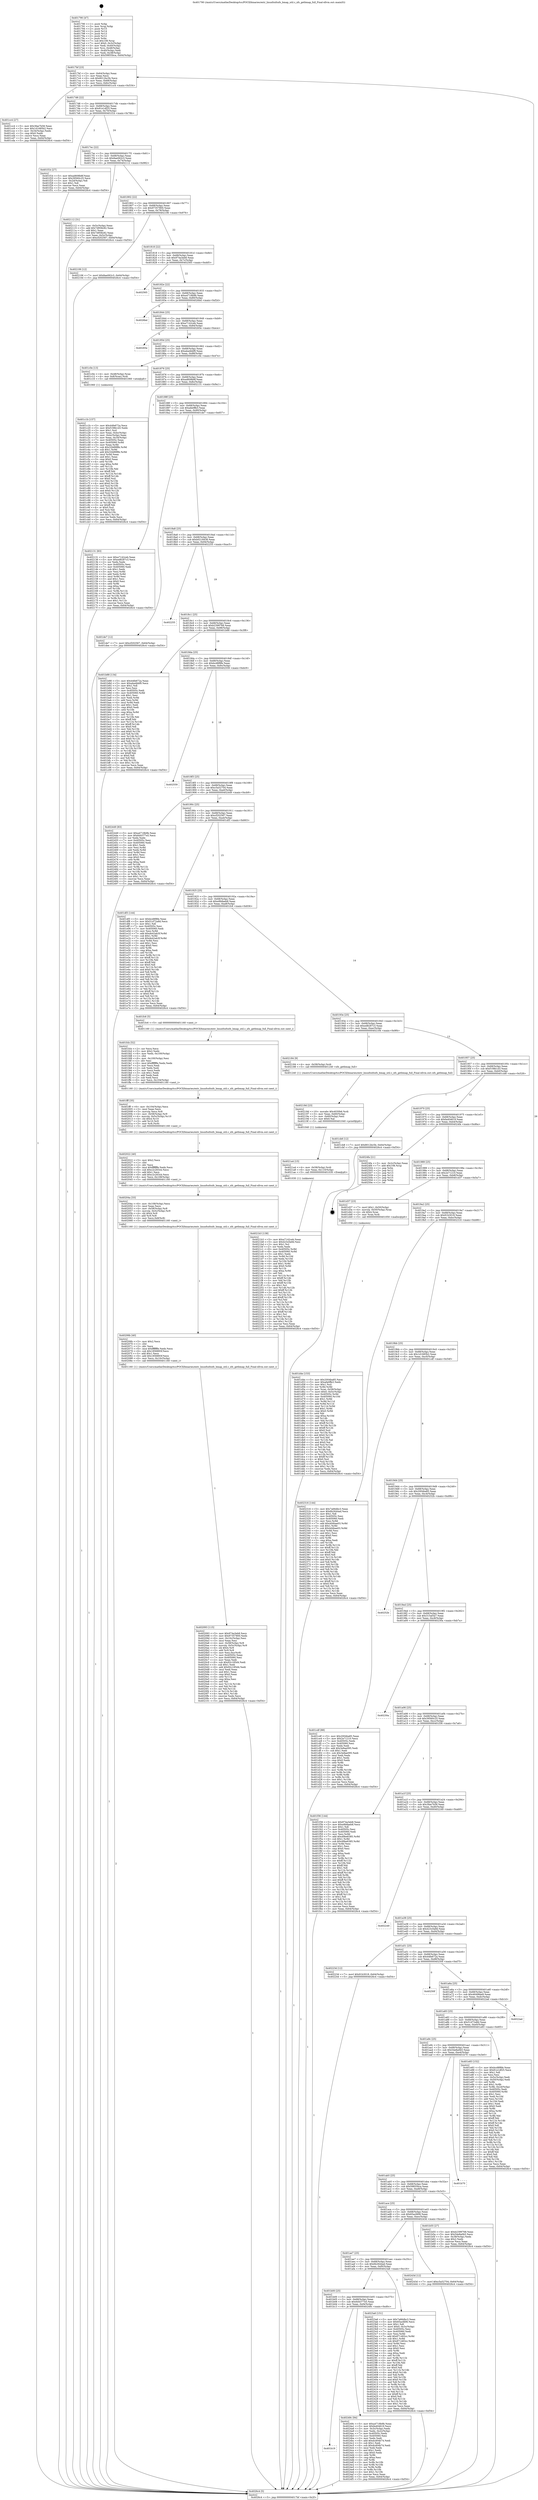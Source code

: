 digraph "0x401790" {
  label = "0x401790 (/mnt/c/Users/mathe/Desktop/tcc/POCII/binaries/extr_linuxfsxfsxfs_bmap_util.c_xfs_getbmap_full_Final-ollvm.out::main(0))"
  labelloc = "t"
  node[shape=record]

  Entry [label="",width=0.3,height=0.3,shape=circle,fillcolor=black,style=filled]
  "0x4017bf" [label="{
     0x4017bf [23]\l
     | [instrs]\l
     &nbsp;&nbsp;0x4017bf \<+3\>: mov -0x64(%rbp),%eax\l
     &nbsp;&nbsp;0x4017c2 \<+2\>: mov %eax,%ecx\l
     &nbsp;&nbsp;0x4017c4 \<+6\>: sub $0x8012bc5b,%ecx\l
     &nbsp;&nbsp;0x4017ca \<+3\>: mov %eax,-0x68(%rbp)\l
     &nbsp;&nbsp;0x4017cd \<+3\>: mov %ecx,-0x6c(%rbp)\l
     &nbsp;&nbsp;0x4017d0 \<+6\>: je 0000000000401cc4 \<main+0x534\>\l
  }"]
  "0x401cc4" [label="{
     0x401cc4 [27]\l
     | [instrs]\l
     &nbsp;&nbsp;0x401cc4 \<+5\>: mov $0x3fae7b58,%eax\l
     &nbsp;&nbsp;0x401cc9 \<+5\>: mov $0x1d1685b2,%ecx\l
     &nbsp;&nbsp;0x401cce \<+3\>: mov -0x34(%rbp),%edx\l
     &nbsp;&nbsp;0x401cd1 \<+3\>: cmp $0x0,%edx\l
     &nbsp;&nbsp;0x401cd4 \<+3\>: cmove %ecx,%eax\l
     &nbsp;&nbsp;0x401cd7 \<+3\>: mov %eax,-0x64(%rbp)\l
     &nbsp;&nbsp;0x401cda \<+5\>: jmp 00000000004026c4 \<main+0xf34\>\l
  }"]
  "0x4017d6" [label="{
     0x4017d6 [22]\l
     | [instrs]\l
     &nbsp;&nbsp;0x4017d6 \<+5\>: jmp 00000000004017db \<main+0x4b\>\l
     &nbsp;&nbsp;0x4017db \<+3\>: mov -0x68(%rbp),%eax\l
     &nbsp;&nbsp;0x4017de \<+5\>: sub $0x81e1df25,%eax\l
     &nbsp;&nbsp;0x4017e3 \<+3\>: mov %eax,-0x70(%rbp)\l
     &nbsp;&nbsp;0x4017e6 \<+6\>: je 0000000000401f1b \<main+0x78b\>\l
  }"]
  Exit [label="",width=0.3,height=0.3,shape=circle,fillcolor=black,style=filled,peripheries=2]
  "0x401f1b" [label="{
     0x401f1b [27]\l
     | [instrs]\l
     &nbsp;&nbsp;0x401f1b \<+5\>: mov $0xad608b8f,%eax\l
     &nbsp;&nbsp;0x401f20 \<+5\>: mov $0x39560c25,%ecx\l
     &nbsp;&nbsp;0x401f25 \<+3\>: mov -0x2d(%rbp),%dl\l
     &nbsp;&nbsp;0x401f28 \<+3\>: test $0x1,%dl\l
     &nbsp;&nbsp;0x401f2b \<+3\>: cmovne %ecx,%eax\l
     &nbsp;&nbsp;0x401f2e \<+3\>: mov %eax,-0x64(%rbp)\l
     &nbsp;&nbsp;0x401f31 \<+5\>: jmp 00000000004026c4 \<main+0xf34\>\l
  }"]
  "0x4017ec" [label="{
     0x4017ec [22]\l
     | [instrs]\l
     &nbsp;&nbsp;0x4017ec \<+5\>: jmp 00000000004017f1 \<main+0x61\>\l
     &nbsp;&nbsp;0x4017f1 \<+3\>: mov -0x68(%rbp),%eax\l
     &nbsp;&nbsp;0x4017f4 \<+5\>: sub $0x8ae062c3,%eax\l
     &nbsp;&nbsp;0x4017f9 \<+3\>: mov %eax,-0x74(%rbp)\l
     &nbsp;&nbsp;0x4017fc \<+6\>: je 0000000000402112 \<main+0x982\>\l
  }"]
  "0x401b19" [label="{
     0x401b19\l
  }", style=dashed]
  "0x402112" [label="{
     0x402112 [31]\l
     | [instrs]\l
     &nbsp;&nbsp;0x402112 \<+3\>: mov -0x5c(%rbp),%eax\l
     &nbsp;&nbsp;0x402115 \<+5\>: add $0x7d958c82,%eax\l
     &nbsp;&nbsp;0x40211a \<+3\>: add $0x1,%eax\l
     &nbsp;&nbsp;0x40211d \<+5\>: sub $0x7d958c82,%eax\l
     &nbsp;&nbsp;0x402122 \<+3\>: mov %eax,-0x5c(%rbp)\l
     &nbsp;&nbsp;0x402125 \<+7\>: movl $0xcf202567,-0x64(%rbp)\l
     &nbsp;&nbsp;0x40212c \<+5\>: jmp 00000000004026c4 \<main+0xf34\>\l
  }"]
  "0x401802" [label="{
     0x401802 [22]\l
     | [instrs]\l
     &nbsp;&nbsp;0x401802 \<+5\>: jmp 0000000000401807 \<main+0x77\>\l
     &nbsp;&nbsp;0x401807 \<+3\>: mov -0x68(%rbp),%eax\l
     &nbsp;&nbsp;0x40180a \<+5\>: sub $0x97357800,%eax\l
     &nbsp;&nbsp;0x40180f \<+3\>: mov %eax,-0x78(%rbp)\l
     &nbsp;&nbsp;0x401812 \<+6\>: je 0000000000402106 \<main+0x976\>\l
  }"]
  "0x40249c" [label="{
     0x40249c [94]\l
     | [instrs]\l
     &nbsp;&nbsp;0x40249c \<+5\>: mov $0xa4718b9b,%eax\l
     &nbsp;&nbsp;0x4024a1 \<+5\>: mov $0xfa404619,%ecx\l
     &nbsp;&nbsp;0x4024a6 \<+3\>: mov -0x3c(%rbp),%edx\l
     &nbsp;&nbsp;0x4024a9 \<+3\>: mov %edx,-0x2c(%rbp)\l
     &nbsp;&nbsp;0x4024ac \<+7\>: mov 0x40505c,%edx\l
     &nbsp;&nbsp;0x4024b3 \<+7\>: mov 0x405060,%esi\l
     &nbsp;&nbsp;0x4024ba \<+2\>: mov %edx,%edi\l
     &nbsp;&nbsp;0x4024bc \<+6\>: add $0xdcd04b74,%edi\l
     &nbsp;&nbsp;0x4024c2 \<+3\>: sub $0x1,%edi\l
     &nbsp;&nbsp;0x4024c5 \<+6\>: sub $0xdcd04b74,%edi\l
     &nbsp;&nbsp;0x4024cb \<+3\>: imul %edi,%edx\l
     &nbsp;&nbsp;0x4024ce \<+3\>: and $0x1,%edx\l
     &nbsp;&nbsp;0x4024d1 \<+3\>: cmp $0x0,%edx\l
     &nbsp;&nbsp;0x4024d4 \<+4\>: sete %r8b\l
     &nbsp;&nbsp;0x4024d8 \<+3\>: cmp $0xa,%esi\l
     &nbsp;&nbsp;0x4024db \<+4\>: setl %r9b\l
     &nbsp;&nbsp;0x4024df \<+3\>: mov %r8b,%r10b\l
     &nbsp;&nbsp;0x4024e2 \<+3\>: and %r9b,%r10b\l
     &nbsp;&nbsp;0x4024e5 \<+3\>: xor %r9b,%r8b\l
     &nbsp;&nbsp;0x4024e8 \<+3\>: or %r8b,%r10b\l
     &nbsp;&nbsp;0x4024eb \<+4\>: test $0x1,%r10b\l
     &nbsp;&nbsp;0x4024ef \<+3\>: cmovne %ecx,%eax\l
     &nbsp;&nbsp;0x4024f2 \<+3\>: mov %eax,-0x64(%rbp)\l
     &nbsp;&nbsp;0x4024f5 \<+5\>: jmp 00000000004026c4 \<main+0xf34\>\l
  }"]
  "0x402106" [label="{
     0x402106 [12]\l
     | [instrs]\l
     &nbsp;&nbsp;0x402106 \<+7\>: movl $0x8ae062c3,-0x64(%rbp)\l
     &nbsp;&nbsp;0x40210d \<+5\>: jmp 00000000004026c4 \<main+0xf34\>\l
  }"]
  "0x401818" [label="{
     0x401818 [22]\l
     | [instrs]\l
     &nbsp;&nbsp;0x401818 \<+5\>: jmp 000000000040181d \<main+0x8d\>\l
     &nbsp;&nbsp;0x40181d \<+3\>: mov -0x68(%rbp),%eax\l
     &nbsp;&nbsp;0x401820 \<+5\>: sub $0x974a3eb8,%eax\l
     &nbsp;&nbsp;0x401825 \<+3\>: mov %eax,-0x7c(%rbp)\l
     &nbsp;&nbsp;0x401828 \<+6\>: je 0000000000402565 \<main+0xdd5\>\l
  }"]
  "0x401b00" [label="{
     0x401b00 [25]\l
     | [instrs]\l
     &nbsp;&nbsp;0x401b00 \<+5\>: jmp 0000000000401b05 \<main+0x375\>\l
     &nbsp;&nbsp;0x401b05 \<+3\>: mov -0x68(%rbp),%eax\l
     &nbsp;&nbsp;0x401b08 \<+5\>: sub $0x6d4377e5,%eax\l
     &nbsp;&nbsp;0x401b0d \<+6\>: mov %eax,-0xf4(%rbp)\l
     &nbsp;&nbsp;0x401b13 \<+6\>: je 000000000040249c \<main+0xd0c\>\l
  }"]
  "0x402565" [label="{
     0x402565\l
  }", style=dashed]
  "0x40182e" [label="{
     0x40182e [22]\l
     | [instrs]\l
     &nbsp;&nbsp;0x40182e \<+5\>: jmp 0000000000401833 \<main+0xa3\>\l
     &nbsp;&nbsp;0x401833 \<+3\>: mov -0x68(%rbp),%eax\l
     &nbsp;&nbsp;0x401836 \<+5\>: sub $0xa4718b9b,%eax\l
     &nbsp;&nbsp;0x40183b \<+3\>: mov %eax,-0x80(%rbp)\l
     &nbsp;&nbsp;0x40183e \<+6\>: je 00000000004026bd \<main+0xf2d\>\l
  }"]
  "0x4023a6" [label="{
     0x4023a6 [151]\l
     | [instrs]\l
     &nbsp;&nbsp;0x4023a6 \<+5\>: mov $0x7a66dbc3,%eax\l
     &nbsp;&nbsp;0x4023ab \<+5\>: mov $0x65acfd06,%ecx\l
     &nbsp;&nbsp;0x4023b0 \<+2\>: mov $0x1,%dl\l
     &nbsp;&nbsp;0x4023b2 \<+7\>: movl $0x0,-0x3c(%rbp)\l
     &nbsp;&nbsp;0x4023b9 \<+7\>: mov 0x40505c,%esi\l
     &nbsp;&nbsp;0x4023c0 \<+7\>: mov 0x405060,%edi\l
     &nbsp;&nbsp;0x4023c7 \<+3\>: mov %esi,%r8d\l
     &nbsp;&nbsp;0x4023ca \<+7\>: add $0x871483cc,%r8d\l
     &nbsp;&nbsp;0x4023d1 \<+4\>: sub $0x1,%r8d\l
     &nbsp;&nbsp;0x4023d5 \<+7\>: sub $0x871483cc,%r8d\l
     &nbsp;&nbsp;0x4023dc \<+4\>: imul %r8d,%esi\l
     &nbsp;&nbsp;0x4023e0 \<+3\>: and $0x1,%esi\l
     &nbsp;&nbsp;0x4023e3 \<+3\>: cmp $0x0,%esi\l
     &nbsp;&nbsp;0x4023e6 \<+4\>: sete %r9b\l
     &nbsp;&nbsp;0x4023ea \<+3\>: cmp $0xa,%edi\l
     &nbsp;&nbsp;0x4023ed \<+4\>: setl %r10b\l
     &nbsp;&nbsp;0x4023f1 \<+3\>: mov %r9b,%r11b\l
     &nbsp;&nbsp;0x4023f4 \<+4\>: xor $0xff,%r11b\l
     &nbsp;&nbsp;0x4023f8 \<+3\>: mov %r10b,%bl\l
     &nbsp;&nbsp;0x4023fb \<+3\>: xor $0xff,%bl\l
     &nbsp;&nbsp;0x4023fe \<+3\>: xor $0x0,%dl\l
     &nbsp;&nbsp;0x402401 \<+3\>: mov %r11b,%r14b\l
     &nbsp;&nbsp;0x402404 \<+4\>: and $0x0,%r14b\l
     &nbsp;&nbsp;0x402408 \<+3\>: and %dl,%r9b\l
     &nbsp;&nbsp;0x40240b \<+3\>: mov %bl,%r15b\l
     &nbsp;&nbsp;0x40240e \<+4\>: and $0x0,%r15b\l
     &nbsp;&nbsp;0x402412 \<+3\>: and %dl,%r10b\l
     &nbsp;&nbsp;0x402415 \<+3\>: or %r9b,%r14b\l
     &nbsp;&nbsp;0x402418 \<+3\>: or %r10b,%r15b\l
     &nbsp;&nbsp;0x40241b \<+3\>: xor %r15b,%r14b\l
     &nbsp;&nbsp;0x40241e \<+3\>: or %bl,%r11b\l
     &nbsp;&nbsp;0x402421 \<+4\>: xor $0xff,%r11b\l
     &nbsp;&nbsp;0x402425 \<+3\>: or $0x0,%dl\l
     &nbsp;&nbsp;0x402428 \<+3\>: and %dl,%r11b\l
     &nbsp;&nbsp;0x40242b \<+3\>: or %r11b,%r14b\l
     &nbsp;&nbsp;0x40242e \<+4\>: test $0x1,%r14b\l
     &nbsp;&nbsp;0x402432 \<+3\>: cmovne %ecx,%eax\l
     &nbsp;&nbsp;0x402435 \<+3\>: mov %eax,-0x64(%rbp)\l
     &nbsp;&nbsp;0x402438 \<+5\>: jmp 00000000004026c4 \<main+0xf34\>\l
  }"]
  "0x4026bd" [label="{
     0x4026bd\l
  }", style=dashed]
  "0x401844" [label="{
     0x401844 [25]\l
     | [instrs]\l
     &nbsp;&nbsp;0x401844 \<+5\>: jmp 0000000000401849 \<main+0xb9\>\l
     &nbsp;&nbsp;0x401849 \<+3\>: mov -0x68(%rbp),%eax\l
     &nbsp;&nbsp;0x40184c \<+5\>: sub $0xa7142ceb,%eax\l
     &nbsp;&nbsp;0x401851 \<+6\>: mov %eax,-0x84(%rbp)\l
     &nbsp;&nbsp;0x401857 \<+6\>: je 000000000040265e \<main+0xece\>\l
  }"]
  "0x401ae7" [label="{
     0x401ae7 [25]\l
     | [instrs]\l
     &nbsp;&nbsp;0x401ae7 \<+5\>: jmp 0000000000401aec \<main+0x35c\>\l
     &nbsp;&nbsp;0x401aec \<+3\>: mov -0x68(%rbp),%eax\l
     &nbsp;&nbsp;0x401aef \<+5\>: sub $0x6b2644ad,%eax\l
     &nbsp;&nbsp;0x401af4 \<+6\>: mov %eax,-0xf0(%rbp)\l
     &nbsp;&nbsp;0x401afa \<+6\>: je 00000000004023a6 \<main+0xc16\>\l
  }"]
  "0x40265e" [label="{
     0x40265e\l
  }", style=dashed]
  "0x40185d" [label="{
     0x40185d [25]\l
     | [instrs]\l
     &nbsp;&nbsp;0x40185d \<+5\>: jmp 0000000000401862 \<main+0xd2\>\l
     &nbsp;&nbsp;0x401862 \<+3\>: mov -0x68(%rbp),%eax\l
     &nbsp;&nbsp;0x401865 \<+5\>: sub $0xaba4bbf9,%eax\l
     &nbsp;&nbsp;0x40186a \<+6\>: mov %eax,-0x88(%rbp)\l
     &nbsp;&nbsp;0x401870 \<+6\>: je 0000000000401c0e \<main+0x47e\>\l
  }"]
  "0x40243d" [label="{
     0x40243d [12]\l
     | [instrs]\l
     &nbsp;&nbsp;0x40243d \<+7\>: movl $0xc5a52704,-0x64(%rbp)\l
     &nbsp;&nbsp;0x402444 \<+5\>: jmp 00000000004026c4 \<main+0xf34\>\l
  }"]
  "0x401c0e" [label="{
     0x401c0e [13]\l
     | [instrs]\l
     &nbsp;&nbsp;0x401c0e \<+4\>: mov -0x48(%rbp),%rax\l
     &nbsp;&nbsp;0x401c12 \<+4\>: mov 0x8(%rax),%rdi\l
     &nbsp;&nbsp;0x401c16 \<+5\>: call 0000000000401060 \<atoi@plt\>\l
     | [calls]\l
     &nbsp;&nbsp;0x401060 \{1\} (unknown)\l
  }"]
  "0x401876" [label="{
     0x401876 [25]\l
     | [instrs]\l
     &nbsp;&nbsp;0x401876 \<+5\>: jmp 000000000040187b \<main+0xeb\>\l
     &nbsp;&nbsp;0x40187b \<+3\>: mov -0x68(%rbp),%eax\l
     &nbsp;&nbsp;0x40187e \<+5\>: sub $0xad608b8f,%eax\l
     &nbsp;&nbsp;0x401883 \<+6\>: mov %eax,-0x8c(%rbp)\l
     &nbsp;&nbsp;0x401889 \<+6\>: je 0000000000402131 \<main+0x9a1\>\l
  }"]
  "0x4021b3" [label="{
     0x4021b3 [138]\l
     | [instrs]\l
     &nbsp;&nbsp;0x4021b3 \<+5\>: mov $0xa7142ceb,%eax\l
     &nbsp;&nbsp;0x4021b8 \<+5\>: mov $0x423c0a9d,%esi\l
     &nbsp;&nbsp;0x4021bd \<+2\>: mov $0x1,%cl\l
     &nbsp;&nbsp;0x4021bf \<+2\>: xor %edx,%edx\l
     &nbsp;&nbsp;0x4021c1 \<+8\>: mov 0x40505c,%r8d\l
     &nbsp;&nbsp;0x4021c9 \<+8\>: mov 0x405060,%r9d\l
     &nbsp;&nbsp;0x4021d1 \<+3\>: sub $0x1,%edx\l
     &nbsp;&nbsp;0x4021d4 \<+3\>: mov %r8d,%r10d\l
     &nbsp;&nbsp;0x4021d7 \<+3\>: add %edx,%r10d\l
     &nbsp;&nbsp;0x4021da \<+4\>: imul %r10d,%r8d\l
     &nbsp;&nbsp;0x4021de \<+4\>: and $0x1,%r8d\l
     &nbsp;&nbsp;0x4021e2 \<+4\>: cmp $0x0,%r8d\l
     &nbsp;&nbsp;0x4021e6 \<+4\>: sete %r11b\l
     &nbsp;&nbsp;0x4021ea \<+4\>: cmp $0xa,%r9d\l
     &nbsp;&nbsp;0x4021ee \<+3\>: setl %bl\l
     &nbsp;&nbsp;0x4021f1 \<+3\>: mov %r11b,%r14b\l
     &nbsp;&nbsp;0x4021f4 \<+4\>: xor $0xff,%r14b\l
     &nbsp;&nbsp;0x4021f8 \<+3\>: mov %bl,%r15b\l
     &nbsp;&nbsp;0x4021fb \<+4\>: xor $0xff,%r15b\l
     &nbsp;&nbsp;0x4021ff \<+3\>: xor $0x1,%cl\l
     &nbsp;&nbsp;0x402202 \<+3\>: mov %r14b,%r12b\l
     &nbsp;&nbsp;0x402205 \<+4\>: and $0xff,%r12b\l
     &nbsp;&nbsp;0x402209 \<+3\>: and %cl,%r11b\l
     &nbsp;&nbsp;0x40220c \<+3\>: mov %r15b,%r13b\l
     &nbsp;&nbsp;0x40220f \<+4\>: and $0xff,%r13b\l
     &nbsp;&nbsp;0x402213 \<+2\>: and %cl,%bl\l
     &nbsp;&nbsp;0x402215 \<+3\>: or %r11b,%r12b\l
     &nbsp;&nbsp;0x402218 \<+3\>: or %bl,%r13b\l
     &nbsp;&nbsp;0x40221b \<+3\>: xor %r13b,%r12b\l
     &nbsp;&nbsp;0x40221e \<+3\>: or %r15b,%r14b\l
     &nbsp;&nbsp;0x402221 \<+4\>: xor $0xff,%r14b\l
     &nbsp;&nbsp;0x402225 \<+3\>: or $0x1,%cl\l
     &nbsp;&nbsp;0x402228 \<+3\>: and %cl,%r14b\l
     &nbsp;&nbsp;0x40222b \<+3\>: or %r14b,%r12b\l
     &nbsp;&nbsp;0x40222e \<+4\>: test $0x1,%r12b\l
     &nbsp;&nbsp;0x402232 \<+3\>: cmovne %esi,%eax\l
     &nbsp;&nbsp;0x402235 \<+3\>: mov %eax,-0x64(%rbp)\l
     &nbsp;&nbsp;0x402238 \<+5\>: jmp 00000000004026c4 \<main+0xf34\>\l
  }"]
  "0x402131" [label="{
     0x402131 [83]\l
     | [instrs]\l
     &nbsp;&nbsp;0x402131 \<+5\>: mov $0xa7142ceb,%eax\l
     &nbsp;&nbsp;0x402136 \<+5\>: mov $0xed8287c3,%ecx\l
     &nbsp;&nbsp;0x40213b \<+2\>: xor %edx,%edx\l
     &nbsp;&nbsp;0x40213d \<+7\>: mov 0x40505c,%esi\l
     &nbsp;&nbsp;0x402144 \<+7\>: mov 0x405060,%edi\l
     &nbsp;&nbsp;0x40214b \<+3\>: sub $0x1,%edx\l
     &nbsp;&nbsp;0x40214e \<+3\>: mov %esi,%r8d\l
     &nbsp;&nbsp;0x402151 \<+3\>: add %edx,%r8d\l
     &nbsp;&nbsp;0x402154 \<+4\>: imul %r8d,%esi\l
     &nbsp;&nbsp;0x402158 \<+3\>: and $0x1,%esi\l
     &nbsp;&nbsp;0x40215b \<+3\>: cmp $0x0,%esi\l
     &nbsp;&nbsp;0x40215e \<+4\>: sete %r9b\l
     &nbsp;&nbsp;0x402162 \<+3\>: cmp $0xa,%edi\l
     &nbsp;&nbsp;0x402165 \<+4\>: setl %r10b\l
     &nbsp;&nbsp;0x402169 \<+3\>: mov %r9b,%r11b\l
     &nbsp;&nbsp;0x40216c \<+3\>: and %r10b,%r11b\l
     &nbsp;&nbsp;0x40216f \<+3\>: xor %r10b,%r9b\l
     &nbsp;&nbsp;0x402172 \<+3\>: or %r9b,%r11b\l
     &nbsp;&nbsp;0x402175 \<+4\>: test $0x1,%r11b\l
     &nbsp;&nbsp;0x402179 \<+3\>: cmovne %ecx,%eax\l
     &nbsp;&nbsp;0x40217c \<+3\>: mov %eax,-0x64(%rbp)\l
     &nbsp;&nbsp;0x40217f \<+5\>: jmp 00000000004026c4 \<main+0xf34\>\l
  }"]
  "0x40188f" [label="{
     0x40188f [25]\l
     | [instrs]\l
     &nbsp;&nbsp;0x40188f \<+5\>: jmp 0000000000401894 \<main+0x104\>\l
     &nbsp;&nbsp;0x401894 \<+3\>: mov -0x68(%rbp),%eax\l
     &nbsp;&nbsp;0x401897 \<+5\>: sub $0xafa0ffe3,%eax\l
     &nbsp;&nbsp;0x40189c \<+6\>: mov %eax,-0x90(%rbp)\l
     &nbsp;&nbsp;0x4018a2 \<+6\>: je 0000000000401de7 \<main+0x657\>\l
  }"]
  "0x4021a4" [label="{
     0x4021a4 [15]\l
     | [instrs]\l
     &nbsp;&nbsp;0x4021a4 \<+4\>: mov -0x58(%rbp),%rdi\l
     &nbsp;&nbsp;0x4021a8 \<+6\>: mov %eax,-0x110(%rbp)\l
     &nbsp;&nbsp;0x4021ae \<+5\>: call 0000000000401030 \<free@plt\>\l
     | [calls]\l
     &nbsp;&nbsp;0x401030 \{1\} (unknown)\l
  }"]
  "0x401de7" [label="{
     0x401de7 [12]\l
     | [instrs]\l
     &nbsp;&nbsp;0x401de7 \<+7\>: movl $0xcf202567,-0x64(%rbp)\l
     &nbsp;&nbsp;0x401dee \<+5\>: jmp 00000000004026c4 \<main+0xf34\>\l
  }"]
  "0x4018a8" [label="{
     0x4018a8 [25]\l
     | [instrs]\l
     &nbsp;&nbsp;0x4018a8 \<+5\>: jmp 00000000004018ad \<main+0x11d\>\l
     &nbsp;&nbsp;0x4018ad \<+3\>: mov -0x68(%rbp),%eax\l
     &nbsp;&nbsp;0x4018b0 \<+5\>: sub $0xb0218438,%eax\l
     &nbsp;&nbsp;0x4018b5 \<+6\>: mov %eax,-0x94(%rbp)\l
     &nbsp;&nbsp;0x4018bb \<+6\>: je 0000000000402255 \<main+0xac5\>\l
  }"]
  "0x40218d" [label="{
     0x40218d [23]\l
     | [instrs]\l
     &nbsp;&nbsp;0x40218d \<+10\>: movabs $0x4030b6,%rdi\l
     &nbsp;&nbsp;0x402197 \<+3\>: mov %eax,-0x60(%rbp)\l
     &nbsp;&nbsp;0x40219a \<+3\>: mov -0x60(%rbp),%esi\l
     &nbsp;&nbsp;0x40219d \<+2\>: mov $0x0,%al\l
     &nbsp;&nbsp;0x40219f \<+5\>: call 0000000000401040 \<printf@plt\>\l
     | [calls]\l
     &nbsp;&nbsp;0x401040 \{1\} (unknown)\l
  }"]
  "0x402255" [label="{
     0x402255\l
  }", style=dashed]
  "0x4018c1" [label="{
     0x4018c1 [25]\l
     | [instrs]\l
     &nbsp;&nbsp;0x4018c1 \<+5\>: jmp 00000000004018c6 \<main+0x136\>\l
     &nbsp;&nbsp;0x4018c6 \<+3\>: mov -0x68(%rbp),%eax\l
     &nbsp;&nbsp;0x4018c9 \<+5\>: sub $0xb2399768,%eax\l
     &nbsp;&nbsp;0x4018ce \<+6\>: mov %eax,-0x98(%rbp)\l
     &nbsp;&nbsp;0x4018d4 \<+6\>: je 0000000000401b88 \<main+0x3f8\>\l
  }"]
  "0x402093" [label="{
     0x402093 [115]\l
     | [instrs]\l
     &nbsp;&nbsp;0x402093 \<+5\>: mov $0x974a3eb8,%ecx\l
     &nbsp;&nbsp;0x402098 \<+5\>: mov $0x97357800,%edx\l
     &nbsp;&nbsp;0x40209d \<+6\>: mov -0x10c(%rbp),%esi\l
     &nbsp;&nbsp;0x4020a3 \<+3\>: imul %eax,%esi\l
     &nbsp;&nbsp;0x4020a6 \<+4\>: mov -0x58(%rbp),%r8\l
     &nbsp;&nbsp;0x4020aa \<+4\>: movslq -0x5c(%rbp),%r9\l
     &nbsp;&nbsp;0x4020ae \<+4\>: shl $0x4,%r9\l
     &nbsp;&nbsp;0x4020b2 \<+3\>: add %r9,%r8\l
     &nbsp;&nbsp;0x4020b5 \<+4\>: mov %esi,0xc(%r8)\l
     &nbsp;&nbsp;0x4020b9 \<+7\>: mov 0x40505c,%eax\l
     &nbsp;&nbsp;0x4020c0 \<+7\>: mov 0x405060,%esi\l
     &nbsp;&nbsp;0x4020c7 \<+2\>: mov %eax,%edi\l
     &nbsp;&nbsp;0x4020c9 \<+6\>: sub $0x92c185d4,%edi\l
     &nbsp;&nbsp;0x4020cf \<+3\>: sub $0x1,%edi\l
     &nbsp;&nbsp;0x4020d2 \<+6\>: add $0x92c185d4,%edi\l
     &nbsp;&nbsp;0x4020d8 \<+3\>: imul %edi,%eax\l
     &nbsp;&nbsp;0x4020db \<+3\>: and $0x1,%eax\l
     &nbsp;&nbsp;0x4020de \<+3\>: cmp $0x0,%eax\l
     &nbsp;&nbsp;0x4020e1 \<+4\>: sete %r11b\l
     &nbsp;&nbsp;0x4020e5 \<+3\>: cmp $0xa,%esi\l
     &nbsp;&nbsp;0x4020e8 \<+3\>: setl %bl\l
     &nbsp;&nbsp;0x4020eb \<+3\>: mov %r11b,%r14b\l
     &nbsp;&nbsp;0x4020ee \<+3\>: and %bl,%r14b\l
     &nbsp;&nbsp;0x4020f1 \<+3\>: xor %bl,%r11b\l
     &nbsp;&nbsp;0x4020f4 \<+3\>: or %r11b,%r14b\l
     &nbsp;&nbsp;0x4020f7 \<+4\>: test $0x1,%r14b\l
     &nbsp;&nbsp;0x4020fb \<+3\>: cmovne %edx,%ecx\l
     &nbsp;&nbsp;0x4020fe \<+3\>: mov %ecx,-0x64(%rbp)\l
     &nbsp;&nbsp;0x402101 \<+5\>: jmp 00000000004026c4 \<main+0xf34\>\l
  }"]
  "0x401b88" [label="{
     0x401b88 [134]\l
     | [instrs]\l
     &nbsp;&nbsp;0x401b88 \<+5\>: mov $0x44fe672a,%eax\l
     &nbsp;&nbsp;0x401b8d \<+5\>: mov $0xaba4bbf9,%ecx\l
     &nbsp;&nbsp;0x401b92 \<+2\>: mov $0x1,%dl\l
     &nbsp;&nbsp;0x401b94 \<+2\>: xor %esi,%esi\l
     &nbsp;&nbsp;0x401b96 \<+7\>: mov 0x40505c,%edi\l
     &nbsp;&nbsp;0x401b9d \<+8\>: mov 0x405060,%r8d\l
     &nbsp;&nbsp;0x401ba5 \<+3\>: sub $0x1,%esi\l
     &nbsp;&nbsp;0x401ba8 \<+3\>: mov %edi,%r9d\l
     &nbsp;&nbsp;0x401bab \<+3\>: add %esi,%r9d\l
     &nbsp;&nbsp;0x401bae \<+4\>: imul %r9d,%edi\l
     &nbsp;&nbsp;0x401bb2 \<+3\>: and $0x1,%edi\l
     &nbsp;&nbsp;0x401bb5 \<+3\>: cmp $0x0,%edi\l
     &nbsp;&nbsp;0x401bb8 \<+4\>: sete %r10b\l
     &nbsp;&nbsp;0x401bbc \<+4\>: cmp $0xa,%r8d\l
     &nbsp;&nbsp;0x401bc0 \<+4\>: setl %r11b\l
     &nbsp;&nbsp;0x401bc4 \<+3\>: mov %r10b,%bl\l
     &nbsp;&nbsp;0x401bc7 \<+3\>: xor $0xff,%bl\l
     &nbsp;&nbsp;0x401bca \<+3\>: mov %r11b,%r14b\l
     &nbsp;&nbsp;0x401bcd \<+4\>: xor $0xff,%r14b\l
     &nbsp;&nbsp;0x401bd1 \<+3\>: xor $0x0,%dl\l
     &nbsp;&nbsp;0x401bd4 \<+3\>: mov %bl,%r15b\l
     &nbsp;&nbsp;0x401bd7 \<+4\>: and $0x0,%r15b\l
     &nbsp;&nbsp;0x401bdb \<+3\>: and %dl,%r10b\l
     &nbsp;&nbsp;0x401bde \<+3\>: mov %r14b,%r12b\l
     &nbsp;&nbsp;0x401be1 \<+4\>: and $0x0,%r12b\l
     &nbsp;&nbsp;0x401be5 \<+3\>: and %dl,%r11b\l
     &nbsp;&nbsp;0x401be8 \<+3\>: or %r10b,%r15b\l
     &nbsp;&nbsp;0x401beb \<+3\>: or %r11b,%r12b\l
     &nbsp;&nbsp;0x401bee \<+3\>: xor %r12b,%r15b\l
     &nbsp;&nbsp;0x401bf1 \<+3\>: or %r14b,%bl\l
     &nbsp;&nbsp;0x401bf4 \<+3\>: xor $0xff,%bl\l
     &nbsp;&nbsp;0x401bf7 \<+3\>: or $0x0,%dl\l
     &nbsp;&nbsp;0x401bfa \<+2\>: and %dl,%bl\l
     &nbsp;&nbsp;0x401bfc \<+3\>: or %bl,%r15b\l
     &nbsp;&nbsp;0x401bff \<+4\>: test $0x1,%r15b\l
     &nbsp;&nbsp;0x401c03 \<+3\>: cmovne %ecx,%eax\l
     &nbsp;&nbsp;0x401c06 \<+3\>: mov %eax,-0x64(%rbp)\l
     &nbsp;&nbsp;0x401c09 \<+5\>: jmp 00000000004026c4 \<main+0xf34\>\l
  }"]
  "0x4018da" [label="{
     0x4018da [25]\l
     | [instrs]\l
     &nbsp;&nbsp;0x4018da \<+5\>: jmp 00000000004018df \<main+0x14f\>\l
     &nbsp;&nbsp;0x4018df \<+3\>: mov -0x68(%rbp),%eax\l
     &nbsp;&nbsp;0x4018e2 \<+5\>: sub $0xbcd8f8fe,%eax\l
     &nbsp;&nbsp;0x4018e7 \<+6\>: mov %eax,-0x9c(%rbp)\l
     &nbsp;&nbsp;0x4018ed \<+6\>: je 0000000000402559 \<main+0xdc9\>\l
  }"]
  "0x40206b" [label="{
     0x40206b [40]\l
     | [instrs]\l
     &nbsp;&nbsp;0x40206b \<+5\>: mov $0x2,%ecx\l
     &nbsp;&nbsp;0x402070 \<+1\>: cltd\l
     &nbsp;&nbsp;0x402071 \<+2\>: idiv %ecx\l
     &nbsp;&nbsp;0x402073 \<+6\>: imul $0xfffffffe,%edx,%ecx\l
     &nbsp;&nbsp;0x402079 \<+6\>: sub $0x1856893f,%ecx\l
     &nbsp;&nbsp;0x40207f \<+3\>: add $0x1,%ecx\l
     &nbsp;&nbsp;0x402082 \<+6\>: add $0x1856893f,%ecx\l
     &nbsp;&nbsp;0x402088 \<+6\>: mov %ecx,-0x10c(%rbp)\l
     &nbsp;&nbsp;0x40208e \<+5\>: call 0000000000401160 \<next_i\>\l
     | [calls]\l
     &nbsp;&nbsp;0x401160 \{1\} (/mnt/c/Users/mathe/Desktop/tcc/POCII/binaries/extr_linuxfsxfsxfs_bmap_util.c_xfs_getbmap_full_Final-ollvm.out::next_i)\l
  }"]
  "0x402559" [label="{
     0x402559\l
  }", style=dashed]
  "0x4018f3" [label="{
     0x4018f3 [25]\l
     | [instrs]\l
     &nbsp;&nbsp;0x4018f3 \<+5\>: jmp 00000000004018f8 \<main+0x168\>\l
     &nbsp;&nbsp;0x4018f8 \<+3\>: mov -0x68(%rbp),%eax\l
     &nbsp;&nbsp;0x4018fb \<+5\>: sub $0xc5a52704,%eax\l
     &nbsp;&nbsp;0x401900 \<+6\>: mov %eax,-0xa0(%rbp)\l
     &nbsp;&nbsp;0x401906 \<+6\>: je 0000000000402449 \<main+0xcb9\>\l
  }"]
  "0x40204a" [label="{
     0x40204a [33]\l
     | [instrs]\l
     &nbsp;&nbsp;0x40204a \<+6\>: mov -0x108(%rbp),%ecx\l
     &nbsp;&nbsp;0x402050 \<+3\>: imul %eax,%ecx\l
     &nbsp;&nbsp;0x402053 \<+4\>: mov -0x58(%rbp),%r8\l
     &nbsp;&nbsp;0x402057 \<+4\>: movslq -0x5c(%rbp),%r9\l
     &nbsp;&nbsp;0x40205b \<+4\>: shl $0x4,%r9\l
     &nbsp;&nbsp;0x40205f \<+3\>: add %r9,%r8\l
     &nbsp;&nbsp;0x402062 \<+4\>: mov %ecx,0x8(%r8)\l
     &nbsp;&nbsp;0x402066 \<+5\>: call 0000000000401160 \<next_i\>\l
     | [calls]\l
     &nbsp;&nbsp;0x401160 \{1\} (/mnt/c/Users/mathe/Desktop/tcc/POCII/binaries/extr_linuxfsxfsxfs_bmap_util.c_xfs_getbmap_full_Final-ollvm.out::next_i)\l
  }"]
  "0x402449" [label="{
     0x402449 [83]\l
     | [instrs]\l
     &nbsp;&nbsp;0x402449 \<+5\>: mov $0xa4718b9b,%eax\l
     &nbsp;&nbsp;0x40244e \<+5\>: mov $0x6d4377e5,%ecx\l
     &nbsp;&nbsp;0x402453 \<+2\>: xor %edx,%edx\l
     &nbsp;&nbsp;0x402455 \<+7\>: mov 0x40505c,%esi\l
     &nbsp;&nbsp;0x40245c \<+7\>: mov 0x405060,%edi\l
     &nbsp;&nbsp;0x402463 \<+3\>: sub $0x1,%edx\l
     &nbsp;&nbsp;0x402466 \<+3\>: mov %esi,%r8d\l
     &nbsp;&nbsp;0x402469 \<+3\>: add %edx,%r8d\l
     &nbsp;&nbsp;0x40246c \<+4\>: imul %r8d,%esi\l
     &nbsp;&nbsp;0x402470 \<+3\>: and $0x1,%esi\l
     &nbsp;&nbsp;0x402473 \<+3\>: cmp $0x0,%esi\l
     &nbsp;&nbsp;0x402476 \<+4\>: sete %r9b\l
     &nbsp;&nbsp;0x40247a \<+3\>: cmp $0xa,%edi\l
     &nbsp;&nbsp;0x40247d \<+4\>: setl %r10b\l
     &nbsp;&nbsp;0x402481 \<+3\>: mov %r9b,%r11b\l
     &nbsp;&nbsp;0x402484 \<+3\>: and %r10b,%r11b\l
     &nbsp;&nbsp;0x402487 \<+3\>: xor %r10b,%r9b\l
     &nbsp;&nbsp;0x40248a \<+3\>: or %r9b,%r11b\l
     &nbsp;&nbsp;0x40248d \<+4\>: test $0x1,%r11b\l
     &nbsp;&nbsp;0x402491 \<+3\>: cmovne %ecx,%eax\l
     &nbsp;&nbsp;0x402494 \<+3\>: mov %eax,-0x64(%rbp)\l
     &nbsp;&nbsp;0x402497 \<+5\>: jmp 00000000004026c4 \<main+0xf34\>\l
  }"]
  "0x40190c" [label="{
     0x40190c [25]\l
     | [instrs]\l
     &nbsp;&nbsp;0x40190c \<+5\>: jmp 0000000000401911 \<main+0x181\>\l
     &nbsp;&nbsp;0x401911 \<+3\>: mov -0x68(%rbp),%eax\l
     &nbsp;&nbsp;0x401914 \<+5\>: sub $0xcf202567,%eax\l
     &nbsp;&nbsp;0x401919 \<+6\>: mov %eax,-0xa4(%rbp)\l
     &nbsp;&nbsp;0x40191f \<+6\>: je 0000000000401df3 \<main+0x663\>\l
  }"]
  "0x402022" [label="{
     0x402022 [40]\l
     | [instrs]\l
     &nbsp;&nbsp;0x402022 \<+5\>: mov $0x2,%ecx\l
     &nbsp;&nbsp;0x402027 \<+1\>: cltd\l
     &nbsp;&nbsp;0x402028 \<+2\>: idiv %ecx\l
     &nbsp;&nbsp;0x40202a \<+6\>: imul $0xfffffffe,%edx,%ecx\l
     &nbsp;&nbsp;0x402030 \<+6\>: sub $0xc2c263cb,%ecx\l
     &nbsp;&nbsp;0x402036 \<+3\>: add $0x1,%ecx\l
     &nbsp;&nbsp;0x402039 \<+6\>: add $0xc2c263cb,%ecx\l
     &nbsp;&nbsp;0x40203f \<+6\>: mov %ecx,-0x108(%rbp)\l
     &nbsp;&nbsp;0x402045 \<+5\>: call 0000000000401160 \<next_i\>\l
     | [calls]\l
     &nbsp;&nbsp;0x401160 \{1\} (/mnt/c/Users/mathe/Desktop/tcc/POCII/binaries/extr_linuxfsxfsxfs_bmap_util.c_xfs_getbmap_full_Final-ollvm.out::next_i)\l
  }"]
  "0x401df3" [label="{
     0x401df3 [144]\l
     | [instrs]\l
     &nbsp;&nbsp;0x401df3 \<+5\>: mov $0xbcd8f8fe,%eax\l
     &nbsp;&nbsp;0x401df8 \<+5\>: mov $0x51d72a8d,%ecx\l
     &nbsp;&nbsp;0x401dfd \<+2\>: mov $0x1,%dl\l
     &nbsp;&nbsp;0x401dff \<+7\>: mov 0x40505c,%esi\l
     &nbsp;&nbsp;0x401e06 \<+7\>: mov 0x405060,%edi\l
     &nbsp;&nbsp;0x401e0d \<+3\>: mov %esi,%r8d\l
     &nbsp;&nbsp;0x401e10 \<+7\>: add $0xde42ab3f,%r8d\l
     &nbsp;&nbsp;0x401e17 \<+4\>: sub $0x1,%r8d\l
     &nbsp;&nbsp;0x401e1b \<+7\>: sub $0xde42ab3f,%r8d\l
     &nbsp;&nbsp;0x401e22 \<+4\>: imul %r8d,%esi\l
     &nbsp;&nbsp;0x401e26 \<+3\>: and $0x1,%esi\l
     &nbsp;&nbsp;0x401e29 \<+3\>: cmp $0x0,%esi\l
     &nbsp;&nbsp;0x401e2c \<+4\>: sete %r9b\l
     &nbsp;&nbsp;0x401e30 \<+3\>: cmp $0xa,%edi\l
     &nbsp;&nbsp;0x401e33 \<+4\>: setl %r10b\l
     &nbsp;&nbsp;0x401e37 \<+3\>: mov %r9b,%r11b\l
     &nbsp;&nbsp;0x401e3a \<+4\>: xor $0xff,%r11b\l
     &nbsp;&nbsp;0x401e3e \<+3\>: mov %r10b,%bl\l
     &nbsp;&nbsp;0x401e41 \<+3\>: xor $0xff,%bl\l
     &nbsp;&nbsp;0x401e44 \<+3\>: xor $0x0,%dl\l
     &nbsp;&nbsp;0x401e47 \<+3\>: mov %r11b,%r14b\l
     &nbsp;&nbsp;0x401e4a \<+4\>: and $0x0,%r14b\l
     &nbsp;&nbsp;0x401e4e \<+3\>: and %dl,%r9b\l
     &nbsp;&nbsp;0x401e51 \<+3\>: mov %bl,%r15b\l
     &nbsp;&nbsp;0x401e54 \<+4\>: and $0x0,%r15b\l
     &nbsp;&nbsp;0x401e58 \<+3\>: and %dl,%r10b\l
     &nbsp;&nbsp;0x401e5b \<+3\>: or %r9b,%r14b\l
     &nbsp;&nbsp;0x401e5e \<+3\>: or %r10b,%r15b\l
     &nbsp;&nbsp;0x401e61 \<+3\>: xor %r15b,%r14b\l
     &nbsp;&nbsp;0x401e64 \<+3\>: or %bl,%r11b\l
     &nbsp;&nbsp;0x401e67 \<+4\>: xor $0xff,%r11b\l
     &nbsp;&nbsp;0x401e6b \<+3\>: or $0x0,%dl\l
     &nbsp;&nbsp;0x401e6e \<+3\>: and %dl,%r11b\l
     &nbsp;&nbsp;0x401e71 \<+3\>: or %r11b,%r14b\l
     &nbsp;&nbsp;0x401e74 \<+4\>: test $0x1,%r14b\l
     &nbsp;&nbsp;0x401e78 \<+3\>: cmovne %ecx,%eax\l
     &nbsp;&nbsp;0x401e7b \<+3\>: mov %eax,-0x64(%rbp)\l
     &nbsp;&nbsp;0x401e7e \<+5\>: jmp 00000000004026c4 \<main+0xf34\>\l
  }"]
  "0x401925" [label="{
     0x401925 [25]\l
     | [instrs]\l
     &nbsp;&nbsp;0x401925 \<+5\>: jmp 000000000040192a \<main+0x19a\>\l
     &nbsp;&nbsp;0x40192a \<+3\>: mov -0x68(%rbp),%eax\l
     &nbsp;&nbsp;0x40192d \<+5\>: sub $0xe9b8aeb8,%eax\l
     &nbsp;&nbsp;0x401932 \<+6\>: mov %eax,-0xa8(%rbp)\l
     &nbsp;&nbsp;0x401938 \<+6\>: je 0000000000401fc6 \<main+0x836\>\l
  }"]
  "0x401fff" [label="{
     0x401fff [35]\l
     | [instrs]\l
     &nbsp;&nbsp;0x401fff \<+6\>: mov -0x104(%rbp),%ecx\l
     &nbsp;&nbsp;0x402005 \<+3\>: imul %eax,%ecx\l
     &nbsp;&nbsp;0x402008 \<+3\>: movslq %ecx,%r8\l
     &nbsp;&nbsp;0x40200b \<+4\>: mov -0x58(%rbp),%r9\l
     &nbsp;&nbsp;0x40200f \<+4\>: movslq -0x5c(%rbp),%r10\l
     &nbsp;&nbsp;0x402013 \<+4\>: shl $0x4,%r10\l
     &nbsp;&nbsp;0x402017 \<+3\>: add %r10,%r9\l
     &nbsp;&nbsp;0x40201a \<+3\>: mov %r8,(%r9)\l
     &nbsp;&nbsp;0x40201d \<+5\>: call 0000000000401160 \<next_i\>\l
     | [calls]\l
     &nbsp;&nbsp;0x401160 \{1\} (/mnt/c/Users/mathe/Desktop/tcc/POCII/binaries/extr_linuxfsxfsxfs_bmap_util.c_xfs_getbmap_full_Final-ollvm.out::next_i)\l
  }"]
  "0x401fc6" [label="{
     0x401fc6 [5]\l
     | [instrs]\l
     &nbsp;&nbsp;0x401fc6 \<+5\>: call 0000000000401160 \<next_i\>\l
     | [calls]\l
     &nbsp;&nbsp;0x401160 \{1\} (/mnt/c/Users/mathe/Desktop/tcc/POCII/binaries/extr_linuxfsxfsxfs_bmap_util.c_xfs_getbmap_full_Final-ollvm.out::next_i)\l
  }"]
  "0x40193e" [label="{
     0x40193e [25]\l
     | [instrs]\l
     &nbsp;&nbsp;0x40193e \<+5\>: jmp 0000000000401943 \<main+0x1b3\>\l
     &nbsp;&nbsp;0x401943 \<+3\>: mov -0x68(%rbp),%eax\l
     &nbsp;&nbsp;0x401946 \<+5\>: sub $0xed8287c3,%eax\l
     &nbsp;&nbsp;0x40194b \<+6\>: mov %eax,-0xac(%rbp)\l
     &nbsp;&nbsp;0x401951 \<+6\>: je 0000000000402184 \<main+0x9f4\>\l
  }"]
  "0x401fcb" [label="{
     0x401fcb [52]\l
     | [instrs]\l
     &nbsp;&nbsp;0x401fcb \<+2\>: xor %ecx,%ecx\l
     &nbsp;&nbsp;0x401fcd \<+5\>: mov $0x2,%edx\l
     &nbsp;&nbsp;0x401fd2 \<+6\>: mov %edx,-0x100(%rbp)\l
     &nbsp;&nbsp;0x401fd8 \<+1\>: cltd\l
     &nbsp;&nbsp;0x401fd9 \<+6\>: mov -0x100(%rbp),%esi\l
     &nbsp;&nbsp;0x401fdf \<+2\>: idiv %esi\l
     &nbsp;&nbsp;0x401fe1 \<+6\>: imul $0xfffffffe,%edx,%edx\l
     &nbsp;&nbsp;0x401fe7 \<+2\>: mov %ecx,%edi\l
     &nbsp;&nbsp;0x401fe9 \<+2\>: sub %edx,%edi\l
     &nbsp;&nbsp;0x401feb \<+2\>: mov %ecx,%edx\l
     &nbsp;&nbsp;0x401fed \<+3\>: sub $0x1,%edx\l
     &nbsp;&nbsp;0x401ff0 \<+2\>: add %edx,%edi\l
     &nbsp;&nbsp;0x401ff2 \<+2\>: sub %edi,%ecx\l
     &nbsp;&nbsp;0x401ff4 \<+6\>: mov %ecx,-0x104(%rbp)\l
     &nbsp;&nbsp;0x401ffa \<+5\>: call 0000000000401160 \<next_i\>\l
     | [calls]\l
     &nbsp;&nbsp;0x401160 \{1\} (/mnt/c/Users/mathe/Desktop/tcc/POCII/binaries/extr_linuxfsxfsxfs_bmap_util.c_xfs_getbmap_full_Final-ollvm.out::next_i)\l
  }"]
  "0x402184" [label="{
     0x402184 [9]\l
     | [instrs]\l
     &nbsp;&nbsp;0x402184 \<+4\>: mov -0x58(%rbp),%rdi\l
     &nbsp;&nbsp;0x402188 \<+5\>: call 0000000000401240 \<xfs_getbmap_full\>\l
     | [calls]\l
     &nbsp;&nbsp;0x401240 \{1\} (/mnt/c/Users/mathe/Desktop/tcc/POCII/binaries/extr_linuxfsxfsxfs_bmap_util.c_xfs_getbmap_full_Final-ollvm.out::xfs_getbmap_full)\l
  }"]
  "0x401957" [label="{
     0x401957 [25]\l
     | [instrs]\l
     &nbsp;&nbsp;0x401957 \<+5\>: jmp 000000000040195c \<main+0x1cc\>\l
     &nbsp;&nbsp;0x40195c \<+3\>: mov -0x68(%rbp),%eax\l
     &nbsp;&nbsp;0x40195f \<+5\>: sub $0xf108b1d3,%eax\l
     &nbsp;&nbsp;0x401964 \<+6\>: mov %eax,-0xb0(%rbp)\l
     &nbsp;&nbsp;0x40196a \<+6\>: je 0000000000401cb8 \<main+0x528\>\l
  }"]
  "0x401d4e" [label="{
     0x401d4e [153]\l
     | [instrs]\l
     &nbsp;&nbsp;0x401d4e \<+5\>: mov $0x2004ba85,%ecx\l
     &nbsp;&nbsp;0x401d53 \<+5\>: mov $0xafa0ffe3,%edx\l
     &nbsp;&nbsp;0x401d58 \<+3\>: mov $0x1,%sil\l
     &nbsp;&nbsp;0x401d5b \<+3\>: xor %r8d,%r8d\l
     &nbsp;&nbsp;0x401d5e \<+4\>: mov %rax,-0x58(%rbp)\l
     &nbsp;&nbsp;0x401d62 \<+7\>: movl $0x0,-0x5c(%rbp)\l
     &nbsp;&nbsp;0x401d69 \<+8\>: mov 0x40505c,%r9d\l
     &nbsp;&nbsp;0x401d71 \<+8\>: mov 0x405060,%r10d\l
     &nbsp;&nbsp;0x401d79 \<+4\>: sub $0x1,%r8d\l
     &nbsp;&nbsp;0x401d7d \<+3\>: mov %r9d,%r11d\l
     &nbsp;&nbsp;0x401d80 \<+3\>: add %r8d,%r11d\l
     &nbsp;&nbsp;0x401d83 \<+4\>: imul %r11d,%r9d\l
     &nbsp;&nbsp;0x401d87 \<+4\>: and $0x1,%r9d\l
     &nbsp;&nbsp;0x401d8b \<+4\>: cmp $0x0,%r9d\l
     &nbsp;&nbsp;0x401d8f \<+3\>: sete %bl\l
     &nbsp;&nbsp;0x401d92 \<+4\>: cmp $0xa,%r10d\l
     &nbsp;&nbsp;0x401d96 \<+4\>: setl %r14b\l
     &nbsp;&nbsp;0x401d9a \<+3\>: mov %bl,%r15b\l
     &nbsp;&nbsp;0x401d9d \<+4\>: xor $0xff,%r15b\l
     &nbsp;&nbsp;0x401da1 \<+3\>: mov %r14b,%r12b\l
     &nbsp;&nbsp;0x401da4 \<+4\>: xor $0xff,%r12b\l
     &nbsp;&nbsp;0x401da8 \<+4\>: xor $0x0,%sil\l
     &nbsp;&nbsp;0x401dac \<+3\>: mov %r15b,%r13b\l
     &nbsp;&nbsp;0x401daf \<+4\>: and $0x0,%r13b\l
     &nbsp;&nbsp;0x401db3 \<+3\>: and %sil,%bl\l
     &nbsp;&nbsp;0x401db6 \<+3\>: mov %r12b,%al\l
     &nbsp;&nbsp;0x401db9 \<+2\>: and $0x0,%al\l
     &nbsp;&nbsp;0x401dbb \<+3\>: and %sil,%r14b\l
     &nbsp;&nbsp;0x401dbe \<+3\>: or %bl,%r13b\l
     &nbsp;&nbsp;0x401dc1 \<+3\>: or %r14b,%al\l
     &nbsp;&nbsp;0x401dc4 \<+3\>: xor %al,%r13b\l
     &nbsp;&nbsp;0x401dc7 \<+3\>: or %r12b,%r15b\l
     &nbsp;&nbsp;0x401dca \<+4\>: xor $0xff,%r15b\l
     &nbsp;&nbsp;0x401dce \<+4\>: or $0x0,%sil\l
     &nbsp;&nbsp;0x401dd2 \<+3\>: and %sil,%r15b\l
     &nbsp;&nbsp;0x401dd5 \<+3\>: or %r15b,%r13b\l
     &nbsp;&nbsp;0x401dd8 \<+4\>: test $0x1,%r13b\l
     &nbsp;&nbsp;0x401ddc \<+3\>: cmovne %edx,%ecx\l
     &nbsp;&nbsp;0x401ddf \<+3\>: mov %ecx,-0x64(%rbp)\l
     &nbsp;&nbsp;0x401de2 \<+5\>: jmp 00000000004026c4 \<main+0xf34\>\l
  }"]
  "0x401cb8" [label="{
     0x401cb8 [12]\l
     | [instrs]\l
     &nbsp;&nbsp;0x401cb8 \<+7\>: movl $0x8012bc5b,-0x64(%rbp)\l
     &nbsp;&nbsp;0x401cbf \<+5\>: jmp 00000000004026c4 \<main+0xf34\>\l
  }"]
  "0x401970" [label="{
     0x401970 [25]\l
     | [instrs]\l
     &nbsp;&nbsp;0x401970 \<+5\>: jmp 0000000000401975 \<main+0x1e5\>\l
     &nbsp;&nbsp;0x401975 \<+3\>: mov -0x68(%rbp),%eax\l
     &nbsp;&nbsp;0x401978 \<+5\>: sub $0xfa404619,%eax\l
     &nbsp;&nbsp;0x40197d \<+6\>: mov %eax,-0xb4(%rbp)\l
     &nbsp;&nbsp;0x401983 \<+6\>: je 00000000004024fa \<main+0xd6a\>\l
  }"]
  "0x401c1b" [label="{
     0x401c1b [157]\l
     | [instrs]\l
     &nbsp;&nbsp;0x401c1b \<+5\>: mov $0x44fe672a,%ecx\l
     &nbsp;&nbsp;0x401c20 \<+5\>: mov $0xf108b1d3,%edx\l
     &nbsp;&nbsp;0x401c25 \<+3\>: mov $0x1,%sil\l
     &nbsp;&nbsp;0x401c28 \<+3\>: mov %eax,-0x4c(%rbp)\l
     &nbsp;&nbsp;0x401c2b \<+3\>: mov -0x4c(%rbp),%eax\l
     &nbsp;&nbsp;0x401c2e \<+3\>: mov %eax,-0x34(%rbp)\l
     &nbsp;&nbsp;0x401c31 \<+7\>: mov 0x40505c,%eax\l
     &nbsp;&nbsp;0x401c38 \<+8\>: mov 0x405060,%r8d\l
     &nbsp;&nbsp;0x401c40 \<+3\>: mov %eax,%r9d\l
     &nbsp;&nbsp;0x401c43 \<+7\>: sub $0x32b89f8b,%r9d\l
     &nbsp;&nbsp;0x401c4a \<+4\>: sub $0x1,%r9d\l
     &nbsp;&nbsp;0x401c4e \<+7\>: add $0x32b89f8b,%r9d\l
     &nbsp;&nbsp;0x401c55 \<+4\>: imul %r9d,%eax\l
     &nbsp;&nbsp;0x401c59 \<+3\>: and $0x1,%eax\l
     &nbsp;&nbsp;0x401c5c \<+3\>: cmp $0x0,%eax\l
     &nbsp;&nbsp;0x401c5f \<+4\>: sete %r10b\l
     &nbsp;&nbsp;0x401c63 \<+4\>: cmp $0xa,%r8d\l
     &nbsp;&nbsp;0x401c67 \<+4\>: setl %r11b\l
     &nbsp;&nbsp;0x401c6b \<+3\>: mov %r10b,%bl\l
     &nbsp;&nbsp;0x401c6e \<+3\>: xor $0xff,%bl\l
     &nbsp;&nbsp;0x401c71 \<+3\>: mov %r11b,%r14b\l
     &nbsp;&nbsp;0x401c74 \<+4\>: xor $0xff,%r14b\l
     &nbsp;&nbsp;0x401c78 \<+4\>: xor $0x0,%sil\l
     &nbsp;&nbsp;0x401c7c \<+3\>: mov %bl,%r15b\l
     &nbsp;&nbsp;0x401c7f \<+4\>: and $0x0,%r15b\l
     &nbsp;&nbsp;0x401c83 \<+3\>: and %sil,%r10b\l
     &nbsp;&nbsp;0x401c86 \<+3\>: mov %r14b,%r12b\l
     &nbsp;&nbsp;0x401c89 \<+4\>: and $0x0,%r12b\l
     &nbsp;&nbsp;0x401c8d \<+3\>: and %sil,%r11b\l
     &nbsp;&nbsp;0x401c90 \<+3\>: or %r10b,%r15b\l
     &nbsp;&nbsp;0x401c93 \<+3\>: or %r11b,%r12b\l
     &nbsp;&nbsp;0x401c96 \<+3\>: xor %r12b,%r15b\l
     &nbsp;&nbsp;0x401c99 \<+3\>: or %r14b,%bl\l
     &nbsp;&nbsp;0x401c9c \<+3\>: xor $0xff,%bl\l
     &nbsp;&nbsp;0x401c9f \<+4\>: or $0x0,%sil\l
     &nbsp;&nbsp;0x401ca3 \<+3\>: and %sil,%bl\l
     &nbsp;&nbsp;0x401ca6 \<+3\>: or %bl,%r15b\l
     &nbsp;&nbsp;0x401ca9 \<+4\>: test $0x1,%r15b\l
     &nbsp;&nbsp;0x401cad \<+3\>: cmovne %edx,%ecx\l
     &nbsp;&nbsp;0x401cb0 \<+3\>: mov %ecx,-0x64(%rbp)\l
     &nbsp;&nbsp;0x401cb3 \<+5\>: jmp 00000000004026c4 \<main+0xf34\>\l
  }"]
  "0x4024fa" [label="{
     0x4024fa [21]\l
     | [instrs]\l
     &nbsp;&nbsp;0x4024fa \<+3\>: mov -0x2c(%rbp),%eax\l
     &nbsp;&nbsp;0x4024fd \<+7\>: add $0x108,%rsp\l
     &nbsp;&nbsp;0x402504 \<+1\>: pop %rbx\l
     &nbsp;&nbsp;0x402505 \<+2\>: pop %r12\l
     &nbsp;&nbsp;0x402507 \<+2\>: pop %r13\l
     &nbsp;&nbsp;0x402509 \<+2\>: pop %r14\l
     &nbsp;&nbsp;0x40250b \<+2\>: pop %r15\l
     &nbsp;&nbsp;0x40250d \<+1\>: pop %rbp\l
     &nbsp;&nbsp;0x40250e \<+1\>: ret\l
  }"]
  "0x401989" [label="{
     0x401989 [25]\l
     | [instrs]\l
     &nbsp;&nbsp;0x401989 \<+5\>: jmp 000000000040198e \<main+0x1fe\>\l
     &nbsp;&nbsp;0x40198e \<+3\>: mov -0x68(%rbp),%eax\l
     &nbsp;&nbsp;0x401991 \<+5\>: sub $0x2e71210,%eax\l
     &nbsp;&nbsp;0x401996 \<+6\>: mov %eax,-0xb8(%rbp)\l
     &nbsp;&nbsp;0x40199c \<+6\>: je 0000000000401d37 \<main+0x5a7\>\l
  }"]
  "0x401790" [label="{
     0x401790 [47]\l
     | [instrs]\l
     &nbsp;&nbsp;0x401790 \<+1\>: push %rbp\l
     &nbsp;&nbsp;0x401791 \<+3\>: mov %rsp,%rbp\l
     &nbsp;&nbsp;0x401794 \<+2\>: push %r15\l
     &nbsp;&nbsp;0x401796 \<+2\>: push %r14\l
     &nbsp;&nbsp;0x401798 \<+2\>: push %r13\l
     &nbsp;&nbsp;0x40179a \<+2\>: push %r12\l
     &nbsp;&nbsp;0x40179c \<+1\>: push %rbx\l
     &nbsp;&nbsp;0x40179d \<+7\>: sub $0x108,%rsp\l
     &nbsp;&nbsp;0x4017a4 \<+7\>: movl $0x0,-0x3c(%rbp)\l
     &nbsp;&nbsp;0x4017ab \<+3\>: mov %edi,-0x40(%rbp)\l
     &nbsp;&nbsp;0x4017ae \<+4\>: mov %rsi,-0x48(%rbp)\l
     &nbsp;&nbsp;0x4017b2 \<+3\>: mov -0x40(%rbp),%edi\l
     &nbsp;&nbsp;0x4017b5 \<+3\>: mov %edi,-0x38(%rbp)\l
     &nbsp;&nbsp;0x4017b8 \<+7\>: movl $0x59855bca,-0x64(%rbp)\l
  }"]
  "0x401d37" [label="{
     0x401d37 [23]\l
     | [instrs]\l
     &nbsp;&nbsp;0x401d37 \<+7\>: movl $0x1,-0x50(%rbp)\l
     &nbsp;&nbsp;0x401d3e \<+4\>: movslq -0x50(%rbp),%rax\l
     &nbsp;&nbsp;0x401d42 \<+4\>: shl $0x4,%rax\l
     &nbsp;&nbsp;0x401d46 \<+3\>: mov %rax,%rdi\l
     &nbsp;&nbsp;0x401d49 \<+5\>: call 0000000000401050 \<malloc@plt\>\l
     | [calls]\l
     &nbsp;&nbsp;0x401050 \{1\} (unknown)\l
  }"]
  "0x4019a2" [label="{
     0x4019a2 [25]\l
     | [instrs]\l
     &nbsp;&nbsp;0x4019a2 \<+5\>: jmp 00000000004019a7 \<main+0x217\>\l
     &nbsp;&nbsp;0x4019a7 \<+3\>: mov -0x68(%rbp),%eax\l
     &nbsp;&nbsp;0x4019aa \<+5\>: sub $0x91b3018,%eax\l
     &nbsp;&nbsp;0x4019af \<+6\>: mov %eax,-0xbc(%rbp)\l
     &nbsp;&nbsp;0x4019b5 \<+6\>: je 0000000000402316 \<main+0xb86\>\l
  }"]
  "0x4026c4" [label="{
     0x4026c4 [5]\l
     | [instrs]\l
     &nbsp;&nbsp;0x4026c4 \<+5\>: jmp 00000000004017bf \<main+0x2f\>\l
  }"]
  "0x402316" [label="{
     0x402316 [144]\l
     | [instrs]\l
     &nbsp;&nbsp;0x402316 \<+5\>: mov $0x7a66dbc3,%eax\l
     &nbsp;&nbsp;0x40231b \<+5\>: mov $0x6b2644ad,%ecx\l
     &nbsp;&nbsp;0x402320 \<+2\>: mov $0x1,%dl\l
     &nbsp;&nbsp;0x402322 \<+7\>: mov 0x40505c,%esi\l
     &nbsp;&nbsp;0x402329 \<+7\>: mov 0x405060,%edi\l
     &nbsp;&nbsp;0x402330 \<+3\>: mov %esi,%r8d\l
     &nbsp;&nbsp;0x402333 \<+7\>: add $0x4d4bae03,%r8d\l
     &nbsp;&nbsp;0x40233a \<+4\>: sub $0x1,%r8d\l
     &nbsp;&nbsp;0x40233e \<+7\>: sub $0x4d4bae03,%r8d\l
     &nbsp;&nbsp;0x402345 \<+4\>: imul %r8d,%esi\l
     &nbsp;&nbsp;0x402349 \<+3\>: and $0x1,%esi\l
     &nbsp;&nbsp;0x40234c \<+3\>: cmp $0x0,%esi\l
     &nbsp;&nbsp;0x40234f \<+4\>: sete %r9b\l
     &nbsp;&nbsp;0x402353 \<+3\>: cmp $0xa,%edi\l
     &nbsp;&nbsp;0x402356 \<+4\>: setl %r10b\l
     &nbsp;&nbsp;0x40235a \<+3\>: mov %r9b,%r11b\l
     &nbsp;&nbsp;0x40235d \<+4\>: xor $0xff,%r11b\l
     &nbsp;&nbsp;0x402361 \<+3\>: mov %r10b,%bl\l
     &nbsp;&nbsp;0x402364 \<+3\>: xor $0xff,%bl\l
     &nbsp;&nbsp;0x402367 \<+3\>: xor $0x0,%dl\l
     &nbsp;&nbsp;0x40236a \<+3\>: mov %r11b,%r14b\l
     &nbsp;&nbsp;0x40236d \<+4\>: and $0x0,%r14b\l
     &nbsp;&nbsp;0x402371 \<+3\>: and %dl,%r9b\l
     &nbsp;&nbsp;0x402374 \<+3\>: mov %bl,%r15b\l
     &nbsp;&nbsp;0x402377 \<+4\>: and $0x0,%r15b\l
     &nbsp;&nbsp;0x40237b \<+3\>: and %dl,%r10b\l
     &nbsp;&nbsp;0x40237e \<+3\>: or %r9b,%r14b\l
     &nbsp;&nbsp;0x402381 \<+3\>: or %r10b,%r15b\l
     &nbsp;&nbsp;0x402384 \<+3\>: xor %r15b,%r14b\l
     &nbsp;&nbsp;0x402387 \<+3\>: or %bl,%r11b\l
     &nbsp;&nbsp;0x40238a \<+4\>: xor $0xff,%r11b\l
     &nbsp;&nbsp;0x40238e \<+3\>: or $0x0,%dl\l
     &nbsp;&nbsp;0x402391 \<+3\>: and %dl,%r11b\l
     &nbsp;&nbsp;0x402394 \<+3\>: or %r11b,%r14b\l
     &nbsp;&nbsp;0x402397 \<+4\>: test $0x1,%r14b\l
     &nbsp;&nbsp;0x40239b \<+3\>: cmovne %ecx,%eax\l
     &nbsp;&nbsp;0x40239e \<+3\>: mov %eax,-0x64(%rbp)\l
     &nbsp;&nbsp;0x4023a1 \<+5\>: jmp 00000000004026c4 \<main+0xf34\>\l
  }"]
  "0x4019bb" [label="{
     0x4019bb [25]\l
     | [instrs]\l
     &nbsp;&nbsp;0x4019bb \<+5\>: jmp 00000000004019c0 \<main+0x230\>\l
     &nbsp;&nbsp;0x4019c0 \<+3\>: mov -0x68(%rbp),%eax\l
     &nbsp;&nbsp;0x4019c3 \<+5\>: sub $0x1d1685b2,%eax\l
     &nbsp;&nbsp;0x4019c8 \<+6\>: mov %eax,-0xc0(%rbp)\l
     &nbsp;&nbsp;0x4019ce \<+6\>: je 0000000000401cdf \<main+0x54f\>\l
  }"]
  "0x401ace" [label="{
     0x401ace [25]\l
     | [instrs]\l
     &nbsp;&nbsp;0x401ace \<+5\>: jmp 0000000000401ad3 \<main+0x343\>\l
     &nbsp;&nbsp;0x401ad3 \<+3\>: mov -0x68(%rbp),%eax\l
     &nbsp;&nbsp;0x401ad6 \<+5\>: sub $0x65acfd06,%eax\l
     &nbsp;&nbsp;0x401adb \<+6\>: mov %eax,-0xec(%rbp)\l
     &nbsp;&nbsp;0x401ae1 \<+6\>: je 000000000040243d \<main+0xcad\>\l
  }"]
  "0x401cdf" [label="{
     0x401cdf [88]\l
     | [instrs]\l
     &nbsp;&nbsp;0x401cdf \<+5\>: mov $0x2004ba85,%eax\l
     &nbsp;&nbsp;0x401ce4 \<+5\>: mov $0x2e71210,%ecx\l
     &nbsp;&nbsp;0x401ce9 \<+7\>: mov 0x40505c,%edx\l
     &nbsp;&nbsp;0x401cf0 \<+7\>: mov 0x405060,%esi\l
     &nbsp;&nbsp;0x401cf7 \<+2\>: mov %edx,%edi\l
     &nbsp;&nbsp;0x401cf9 \<+6\>: add $0x3e8ae095,%edi\l
     &nbsp;&nbsp;0x401cff \<+3\>: sub $0x1,%edi\l
     &nbsp;&nbsp;0x401d02 \<+6\>: sub $0x3e8ae095,%edi\l
     &nbsp;&nbsp;0x401d08 \<+3\>: imul %edi,%edx\l
     &nbsp;&nbsp;0x401d0b \<+3\>: and $0x1,%edx\l
     &nbsp;&nbsp;0x401d0e \<+3\>: cmp $0x0,%edx\l
     &nbsp;&nbsp;0x401d11 \<+4\>: sete %r8b\l
     &nbsp;&nbsp;0x401d15 \<+3\>: cmp $0xa,%esi\l
     &nbsp;&nbsp;0x401d18 \<+4\>: setl %r9b\l
     &nbsp;&nbsp;0x401d1c \<+3\>: mov %r8b,%r10b\l
     &nbsp;&nbsp;0x401d1f \<+3\>: and %r9b,%r10b\l
     &nbsp;&nbsp;0x401d22 \<+3\>: xor %r9b,%r8b\l
     &nbsp;&nbsp;0x401d25 \<+3\>: or %r8b,%r10b\l
     &nbsp;&nbsp;0x401d28 \<+4\>: test $0x1,%r10b\l
     &nbsp;&nbsp;0x401d2c \<+3\>: cmovne %ecx,%eax\l
     &nbsp;&nbsp;0x401d2f \<+3\>: mov %eax,-0x64(%rbp)\l
     &nbsp;&nbsp;0x401d32 \<+5\>: jmp 00000000004026c4 \<main+0xf34\>\l
  }"]
  "0x4019d4" [label="{
     0x4019d4 [25]\l
     | [instrs]\l
     &nbsp;&nbsp;0x4019d4 \<+5\>: jmp 00000000004019d9 \<main+0x249\>\l
     &nbsp;&nbsp;0x4019d9 \<+3\>: mov -0x68(%rbp),%eax\l
     &nbsp;&nbsp;0x4019dc \<+5\>: sub $0x2004ba85,%eax\l
     &nbsp;&nbsp;0x4019e1 \<+6\>: mov %eax,-0xc4(%rbp)\l
     &nbsp;&nbsp;0x4019e7 \<+6\>: je 000000000040252b \<main+0xd9b\>\l
  }"]
  "0x401b55" [label="{
     0x401b55 [27]\l
     | [instrs]\l
     &nbsp;&nbsp;0x401b55 \<+5\>: mov $0xb2399768,%eax\l
     &nbsp;&nbsp;0x401b5a \<+5\>: mov $0x54e8a0b5,%ecx\l
     &nbsp;&nbsp;0x401b5f \<+3\>: mov -0x38(%rbp),%edx\l
     &nbsp;&nbsp;0x401b62 \<+3\>: cmp $0x2,%edx\l
     &nbsp;&nbsp;0x401b65 \<+3\>: cmovne %ecx,%eax\l
     &nbsp;&nbsp;0x401b68 \<+3\>: mov %eax,-0x64(%rbp)\l
     &nbsp;&nbsp;0x401b6b \<+5\>: jmp 00000000004026c4 \<main+0xf34\>\l
  }"]
  "0x40252b" [label="{
     0x40252b\l
  }", style=dashed]
  "0x4019ed" [label="{
     0x4019ed [25]\l
     | [instrs]\l
     &nbsp;&nbsp;0x4019ed \<+5\>: jmp 00000000004019f2 \<main+0x262\>\l
     &nbsp;&nbsp;0x4019f2 \<+3\>: mov -0x68(%rbp),%eax\l
     &nbsp;&nbsp;0x4019f5 \<+5\>: sub $0x315af3a7,%eax\l
     &nbsp;&nbsp;0x4019fa \<+6\>: mov %eax,-0xc8(%rbp)\l
     &nbsp;&nbsp;0x401a00 \<+6\>: je 000000000040230a \<main+0xb7a\>\l
  }"]
  "0x401ab5" [label="{
     0x401ab5 [25]\l
     | [instrs]\l
     &nbsp;&nbsp;0x401ab5 \<+5\>: jmp 0000000000401aba \<main+0x32a\>\l
     &nbsp;&nbsp;0x401aba \<+3\>: mov -0x68(%rbp),%eax\l
     &nbsp;&nbsp;0x401abd \<+5\>: sub $0x59855bca,%eax\l
     &nbsp;&nbsp;0x401ac2 \<+6\>: mov %eax,-0xe8(%rbp)\l
     &nbsp;&nbsp;0x401ac8 \<+6\>: je 0000000000401b55 \<main+0x3c5\>\l
  }"]
  "0x40230a" [label="{
     0x40230a\l
  }", style=dashed]
  "0x401a06" [label="{
     0x401a06 [25]\l
     | [instrs]\l
     &nbsp;&nbsp;0x401a06 \<+5\>: jmp 0000000000401a0b \<main+0x27b\>\l
     &nbsp;&nbsp;0x401a0b \<+3\>: mov -0x68(%rbp),%eax\l
     &nbsp;&nbsp;0x401a0e \<+5\>: sub $0x39560c25,%eax\l
     &nbsp;&nbsp;0x401a13 \<+6\>: mov %eax,-0xcc(%rbp)\l
     &nbsp;&nbsp;0x401a19 \<+6\>: je 0000000000401f36 \<main+0x7a6\>\l
  }"]
  "0x401b70" [label="{
     0x401b70\l
  }", style=dashed]
  "0x401f36" [label="{
     0x401f36 [144]\l
     | [instrs]\l
     &nbsp;&nbsp;0x401f36 \<+5\>: mov $0x974a3eb8,%eax\l
     &nbsp;&nbsp;0x401f3b \<+5\>: mov $0xe9b8aeb8,%ecx\l
     &nbsp;&nbsp;0x401f40 \<+2\>: mov $0x1,%dl\l
     &nbsp;&nbsp;0x401f42 \<+7\>: mov 0x40505c,%esi\l
     &nbsp;&nbsp;0x401f49 \<+7\>: mov 0x405060,%edi\l
     &nbsp;&nbsp;0x401f50 \<+3\>: mov %esi,%r8d\l
     &nbsp;&nbsp;0x401f53 \<+7\>: add $0x49be6385,%r8d\l
     &nbsp;&nbsp;0x401f5a \<+4\>: sub $0x1,%r8d\l
     &nbsp;&nbsp;0x401f5e \<+7\>: sub $0x49be6385,%r8d\l
     &nbsp;&nbsp;0x401f65 \<+4\>: imul %r8d,%esi\l
     &nbsp;&nbsp;0x401f69 \<+3\>: and $0x1,%esi\l
     &nbsp;&nbsp;0x401f6c \<+3\>: cmp $0x0,%esi\l
     &nbsp;&nbsp;0x401f6f \<+4\>: sete %r9b\l
     &nbsp;&nbsp;0x401f73 \<+3\>: cmp $0xa,%edi\l
     &nbsp;&nbsp;0x401f76 \<+4\>: setl %r10b\l
     &nbsp;&nbsp;0x401f7a \<+3\>: mov %r9b,%r11b\l
     &nbsp;&nbsp;0x401f7d \<+4\>: xor $0xff,%r11b\l
     &nbsp;&nbsp;0x401f81 \<+3\>: mov %r10b,%bl\l
     &nbsp;&nbsp;0x401f84 \<+3\>: xor $0xff,%bl\l
     &nbsp;&nbsp;0x401f87 \<+3\>: xor $0x1,%dl\l
     &nbsp;&nbsp;0x401f8a \<+3\>: mov %r11b,%r14b\l
     &nbsp;&nbsp;0x401f8d \<+4\>: and $0xff,%r14b\l
     &nbsp;&nbsp;0x401f91 \<+3\>: and %dl,%r9b\l
     &nbsp;&nbsp;0x401f94 \<+3\>: mov %bl,%r15b\l
     &nbsp;&nbsp;0x401f97 \<+4\>: and $0xff,%r15b\l
     &nbsp;&nbsp;0x401f9b \<+3\>: and %dl,%r10b\l
     &nbsp;&nbsp;0x401f9e \<+3\>: or %r9b,%r14b\l
     &nbsp;&nbsp;0x401fa1 \<+3\>: or %r10b,%r15b\l
     &nbsp;&nbsp;0x401fa4 \<+3\>: xor %r15b,%r14b\l
     &nbsp;&nbsp;0x401fa7 \<+3\>: or %bl,%r11b\l
     &nbsp;&nbsp;0x401faa \<+4\>: xor $0xff,%r11b\l
     &nbsp;&nbsp;0x401fae \<+3\>: or $0x1,%dl\l
     &nbsp;&nbsp;0x401fb1 \<+3\>: and %dl,%r11b\l
     &nbsp;&nbsp;0x401fb4 \<+3\>: or %r11b,%r14b\l
     &nbsp;&nbsp;0x401fb7 \<+4\>: test $0x1,%r14b\l
     &nbsp;&nbsp;0x401fbb \<+3\>: cmovne %ecx,%eax\l
     &nbsp;&nbsp;0x401fbe \<+3\>: mov %eax,-0x64(%rbp)\l
     &nbsp;&nbsp;0x401fc1 \<+5\>: jmp 00000000004026c4 \<main+0xf34\>\l
  }"]
  "0x401a1f" [label="{
     0x401a1f [25]\l
     | [instrs]\l
     &nbsp;&nbsp;0x401a1f \<+5\>: jmp 0000000000401a24 \<main+0x294\>\l
     &nbsp;&nbsp;0x401a24 \<+3\>: mov -0x68(%rbp),%eax\l
     &nbsp;&nbsp;0x401a27 \<+5\>: sub $0x3fae7b58,%eax\l
     &nbsp;&nbsp;0x401a2c \<+6\>: mov %eax,-0xd0(%rbp)\l
     &nbsp;&nbsp;0x401a32 \<+6\>: je 0000000000402249 \<main+0xab9\>\l
  }"]
  "0x401a9c" [label="{
     0x401a9c [25]\l
     | [instrs]\l
     &nbsp;&nbsp;0x401a9c \<+5\>: jmp 0000000000401aa1 \<main+0x311\>\l
     &nbsp;&nbsp;0x401aa1 \<+3\>: mov -0x68(%rbp),%eax\l
     &nbsp;&nbsp;0x401aa4 \<+5\>: sub $0x54e8a0b5,%eax\l
     &nbsp;&nbsp;0x401aa9 \<+6\>: mov %eax,-0xe4(%rbp)\l
     &nbsp;&nbsp;0x401aaf \<+6\>: je 0000000000401b70 \<main+0x3e0\>\l
  }"]
  "0x402249" [label="{
     0x402249\l
  }", style=dashed]
  "0x401a38" [label="{
     0x401a38 [25]\l
     | [instrs]\l
     &nbsp;&nbsp;0x401a38 \<+5\>: jmp 0000000000401a3d \<main+0x2ad\>\l
     &nbsp;&nbsp;0x401a3d \<+3\>: mov -0x68(%rbp),%eax\l
     &nbsp;&nbsp;0x401a40 \<+5\>: sub $0x423c0a9d,%eax\l
     &nbsp;&nbsp;0x401a45 \<+6\>: mov %eax,-0xd4(%rbp)\l
     &nbsp;&nbsp;0x401a4b \<+6\>: je 000000000040223d \<main+0xaad\>\l
  }"]
  "0x401e83" [label="{
     0x401e83 [152]\l
     | [instrs]\l
     &nbsp;&nbsp;0x401e83 \<+5\>: mov $0xbcd8f8fe,%eax\l
     &nbsp;&nbsp;0x401e88 \<+5\>: mov $0x81e1df25,%ecx\l
     &nbsp;&nbsp;0x401e8d \<+2\>: mov $0x1,%dl\l
     &nbsp;&nbsp;0x401e8f \<+2\>: xor %esi,%esi\l
     &nbsp;&nbsp;0x401e91 \<+3\>: mov -0x5c(%rbp),%edi\l
     &nbsp;&nbsp;0x401e94 \<+3\>: cmp -0x50(%rbp),%edi\l
     &nbsp;&nbsp;0x401e97 \<+4\>: setl %r8b\l
     &nbsp;&nbsp;0x401e9b \<+4\>: and $0x1,%r8b\l
     &nbsp;&nbsp;0x401e9f \<+4\>: mov %r8b,-0x2d(%rbp)\l
     &nbsp;&nbsp;0x401ea3 \<+7\>: mov 0x40505c,%edi\l
     &nbsp;&nbsp;0x401eaa \<+8\>: mov 0x405060,%r9d\l
     &nbsp;&nbsp;0x401eb2 \<+3\>: sub $0x1,%esi\l
     &nbsp;&nbsp;0x401eb5 \<+3\>: mov %edi,%r10d\l
     &nbsp;&nbsp;0x401eb8 \<+3\>: add %esi,%r10d\l
     &nbsp;&nbsp;0x401ebb \<+4\>: imul %r10d,%edi\l
     &nbsp;&nbsp;0x401ebf \<+3\>: and $0x1,%edi\l
     &nbsp;&nbsp;0x401ec2 \<+3\>: cmp $0x0,%edi\l
     &nbsp;&nbsp;0x401ec5 \<+4\>: sete %r8b\l
     &nbsp;&nbsp;0x401ec9 \<+4\>: cmp $0xa,%r9d\l
     &nbsp;&nbsp;0x401ecd \<+4\>: setl %r11b\l
     &nbsp;&nbsp;0x401ed1 \<+3\>: mov %r8b,%bl\l
     &nbsp;&nbsp;0x401ed4 \<+3\>: xor $0xff,%bl\l
     &nbsp;&nbsp;0x401ed7 \<+3\>: mov %r11b,%r14b\l
     &nbsp;&nbsp;0x401eda \<+4\>: xor $0xff,%r14b\l
     &nbsp;&nbsp;0x401ede \<+3\>: xor $0x0,%dl\l
     &nbsp;&nbsp;0x401ee1 \<+3\>: mov %bl,%r15b\l
     &nbsp;&nbsp;0x401ee4 \<+4\>: and $0x0,%r15b\l
     &nbsp;&nbsp;0x401ee8 \<+3\>: and %dl,%r8b\l
     &nbsp;&nbsp;0x401eeb \<+3\>: mov %r14b,%r12b\l
     &nbsp;&nbsp;0x401eee \<+4\>: and $0x0,%r12b\l
     &nbsp;&nbsp;0x401ef2 \<+3\>: and %dl,%r11b\l
     &nbsp;&nbsp;0x401ef5 \<+3\>: or %r8b,%r15b\l
     &nbsp;&nbsp;0x401ef8 \<+3\>: or %r11b,%r12b\l
     &nbsp;&nbsp;0x401efb \<+3\>: xor %r12b,%r15b\l
     &nbsp;&nbsp;0x401efe \<+3\>: or %r14b,%bl\l
     &nbsp;&nbsp;0x401f01 \<+3\>: xor $0xff,%bl\l
     &nbsp;&nbsp;0x401f04 \<+3\>: or $0x0,%dl\l
     &nbsp;&nbsp;0x401f07 \<+2\>: and %dl,%bl\l
     &nbsp;&nbsp;0x401f09 \<+3\>: or %bl,%r15b\l
     &nbsp;&nbsp;0x401f0c \<+4\>: test $0x1,%r15b\l
     &nbsp;&nbsp;0x401f10 \<+3\>: cmovne %ecx,%eax\l
     &nbsp;&nbsp;0x401f13 \<+3\>: mov %eax,-0x64(%rbp)\l
     &nbsp;&nbsp;0x401f16 \<+5\>: jmp 00000000004026c4 \<main+0xf34\>\l
  }"]
  "0x40223d" [label="{
     0x40223d [12]\l
     | [instrs]\l
     &nbsp;&nbsp;0x40223d \<+7\>: movl $0x91b3018,-0x64(%rbp)\l
     &nbsp;&nbsp;0x402244 \<+5\>: jmp 00000000004026c4 \<main+0xf34\>\l
  }"]
  "0x401a51" [label="{
     0x401a51 [25]\l
     | [instrs]\l
     &nbsp;&nbsp;0x401a51 \<+5\>: jmp 0000000000401a56 \<main+0x2c6\>\l
     &nbsp;&nbsp;0x401a56 \<+3\>: mov -0x68(%rbp),%eax\l
     &nbsp;&nbsp;0x401a59 \<+5\>: sub $0x44fe672a,%eax\l
     &nbsp;&nbsp;0x401a5e \<+6\>: mov %eax,-0xd8(%rbp)\l
     &nbsp;&nbsp;0x401a64 \<+6\>: je 000000000040250f \<main+0xd7f\>\l
  }"]
  "0x401a83" [label="{
     0x401a83 [25]\l
     | [instrs]\l
     &nbsp;&nbsp;0x401a83 \<+5\>: jmp 0000000000401a88 \<main+0x2f8\>\l
     &nbsp;&nbsp;0x401a88 \<+3\>: mov -0x68(%rbp),%eax\l
     &nbsp;&nbsp;0x401a8b \<+5\>: sub $0x51d72a8d,%eax\l
     &nbsp;&nbsp;0x401a90 \<+6\>: mov %eax,-0xe0(%rbp)\l
     &nbsp;&nbsp;0x401a96 \<+6\>: je 0000000000401e83 \<main+0x6f3\>\l
  }"]
  "0x40250f" [label="{
     0x40250f\l
  }", style=dashed]
  "0x401a6a" [label="{
     0x401a6a [25]\l
     | [instrs]\l
     &nbsp;&nbsp;0x401a6a \<+5\>: jmp 0000000000401a6f \<main+0x2df\>\l
     &nbsp;&nbsp;0x401a6f \<+3\>: mov -0x68(%rbp),%eax\l
     &nbsp;&nbsp;0x401a72 \<+5\>: sub $0x46498ae9,%eax\l
     &nbsp;&nbsp;0x401a77 \<+6\>: mov %eax,-0xdc(%rbp)\l
     &nbsp;&nbsp;0x401a7d \<+6\>: je 00000000004022ad \<main+0xb1d\>\l
  }"]
  "0x4022ad" [label="{
     0x4022ad\l
  }", style=dashed]
  Entry -> "0x401790" [label=" 1"]
  "0x4017bf" -> "0x401cc4" [label=" 1"]
  "0x4017bf" -> "0x4017d6" [label=" 26"]
  "0x4024fa" -> Exit [label=" 1"]
  "0x4017d6" -> "0x401f1b" [label=" 2"]
  "0x4017d6" -> "0x4017ec" [label=" 24"]
  "0x40249c" -> "0x4026c4" [label=" 1"]
  "0x4017ec" -> "0x402112" [label=" 1"]
  "0x4017ec" -> "0x401802" [label=" 23"]
  "0x401b00" -> "0x401b19" [label=" 0"]
  "0x401802" -> "0x402106" [label=" 1"]
  "0x401802" -> "0x401818" [label=" 22"]
  "0x401b00" -> "0x40249c" [label=" 1"]
  "0x401818" -> "0x402565" [label=" 0"]
  "0x401818" -> "0x40182e" [label=" 22"]
  "0x402449" -> "0x4026c4" [label=" 1"]
  "0x40182e" -> "0x4026bd" [label=" 0"]
  "0x40182e" -> "0x401844" [label=" 22"]
  "0x40243d" -> "0x4026c4" [label=" 1"]
  "0x401844" -> "0x40265e" [label=" 0"]
  "0x401844" -> "0x40185d" [label=" 22"]
  "0x401ae7" -> "0x401b00" [label=" 1"]
  "0x40185d" -> "0x401c0e" [label=" 1"]
  "0x40185d" -> "0x401876" [label=" 21"]
  "0x401ae7" -> "0x4023a6" [label=" 1"]
  "0x401876" -> "0x402131" [label=" 1"]
  "0x401876" -> "0x40188f" [label=" 20"]
  "0x401ace" -> "0x401ae7" [label=" 2"]
  "0x40188f" -> "0x401de7" [label=" 1"]
  "0x40188f" -> "0x4018a8" [label=" 19"]
  "0x401ace" -> "0x40243d" [label=" 1"]
  "0x4018a8" -> "0x402255" [label=" 0"]
  "0x4018a8" -> "0x4018c1" [label=" 19"]
  "0x4023a6" -> "0x4026c4" [label=" 1"]
  "0x4018c1" -> "0x401b88" [label=" 1"]
  "0x4018c1" -> "0x4018da" [label=" 18"]
  "0x402316" -> "0x4026c4" [label=" 1"]
  "0x4018da" -> "0x402559" [label=" 0"]
  "0x4018da" -> "0x4018f3" [label=" 18"]
  "0x40223d" -> "0x4026c4" [label=" 1"]
  "0x4018f3" -> "0x402449" [label=" 1"]
  "0x4018f3" -> "0x40190c" [label=" 17"]
  "0x4021b3" -> "0x4026c4" [label=" 1"]
  "0x40190c" -> "0x401df3" [label=" 2"]
  "0x40190c" -> "0x401925" [label=" 15"]
  "0x4021a4" -> "0x4021b3" [label=" 1"]
  "0x401925" -> "0x401fc6" [label=" 1"]
  "0x401925" -> "0x40193e" [label=" 14"]
  "0x40218d" -> "0x4021a4" [label=" 1"]
  "0x40193e" -> "0x402184" [label=" 1"]
  "0x40193e" -> "0x401957" [label=" 13"]
  "0x402184" -> "0x40218d" [label=" 1"]
  "0x401957" -> "0x401cb8" [label=" 1"]
  "0x401957" -> "0x401970" [label=" 12"]
  "0x402131" -> "0x4026c4" [label=" 1"]
  "0x401970" -> "0x4024fa" [label=" 1"]
  "0x401970" -> "0x401989" [label=" 11"]
  "0x402112" -> "0x4026c4" [label=" 1"]
  "0x401989" -> "0x401d37" [label=" 1"]
  "0x401989" -> "0x4019a2" [label=" 10"]
  "0x402106" -> "0x4026c4" [label=" 1"]
  "0x4019a2" -> "0x402316" [label=" 1"]
  "0x4019a2" -> "0x4019bb" [label=" 9"]
  "0x402093" -> "0x4026c4" [label=" 1"]
  "0x4019bb" -> "0x401cdf" [label=" 1"]
  "0x4019bb" -> "0x4019d4" [label=" 8"]
  "0x40206b" -> "0x402093" [label=" 1"]
  "0x4019d4" -> "0x40252b" [label=" 0"]
  "0x4019d4" -> "0x4019ed" [label=" 8"]
  "0x40204a" -> "0x40206b" [label=" 1"]
  "0x4019ed" -> "0x40230a" [label=" 0"]
  "0x4019ed" -> "0x401a06" [label=" 8"]
  "0x401fff" -> "0x402022" [label=" 1"]
  "0x401a06" -> "0x401f36" [label=" 1"]
  "0x401a06" -> "0x401a1f" [label=" 7"]
  "0x401fcb" -> "0x401fff" [label=" 1"]
  "0x401a1f" -> "0x402249" [label=" 0"]
  "0x401a1f" -> "0x401a38" [label=" 7"]
  "0x401f36" -> "0x4026c4" [label=" 1"]
  "0x401a38" -> "0x40223d" [label=" 1"]
  "0x401a38" -> "0x401a51" [label=" 6"]
  "0x401f1b" -> "0x4026c4" [label=" 2"]
  "0x401a51" -> "0x40250f" [label=" 0"]
  "0x401a51" -> "0x401a6a" [label=" 6"]
  "0x401df3" -> "0x4026c4" [label=" 2"]
  "0x401a6a" -> "0x4022ad" [label=" 0"]
  "0x401a6a" -> "0x401a83" [label=" 6"]
  "0x401e83" -> "0x4026c4" [label=" 2"]
  "0x401a83" -> "0x401e83" [label=" 2"]
  "0x401a83" -> "0x401a9c" [label=" 4"]
  "0x401fc6" -> "0x401fcb" [label=" 1"]
  "0x401a9c" -> "0x401b70" [label=" 0"]
  "0x401a9c" -> "0x401ab5" [label=" 4"]
  "0x402022" -> "0x40204a" [label=" 1"]
  "0x401ab5" -> "0x401b55" [label=" 1"]
  "0x401ab5" -> "0x401ace" [label=" 3"]
  "0x401b55" -> "0x4026c4" [label=" 1"]
  "0x401790" -> "0x4017bf" [label=" 1"]
  "0x4026c4" -> "0x4017bf" [label=" 26"]
  "0x401b88" -> "0x4026c4" [label=" 1"]
  "0x401c0e" -> "0x401c1b" [label=" 1"]
  "0x401c1b" -> "0x4026c4" [label=" 1"]
  "0x401cb8" -> "0x4026c4" [label=" 1"]
  "0x401cc4" -> "0x4026c4" [label=" 1"]
  "0x401cdf" -> "0x4026c4" [label=" 1"]
  "0x401d37" -> "0x401d4e" [label=" 1"]
  "0x401d4e" -> "0x4026c4" [label=" 1"]
  "0x401de7" -> "0x4026c4" [label=" 1"]
}
